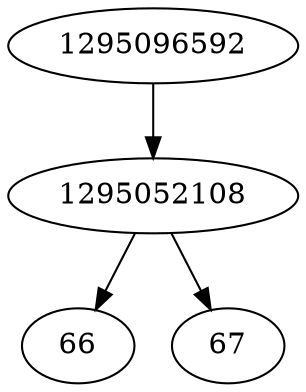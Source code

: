 strict digraph  {
1295096592;
66;
67;
1295052108;
1295096592 -> 1295052108;
1295052108 -> 66;
1295052108 -> 67;
}
